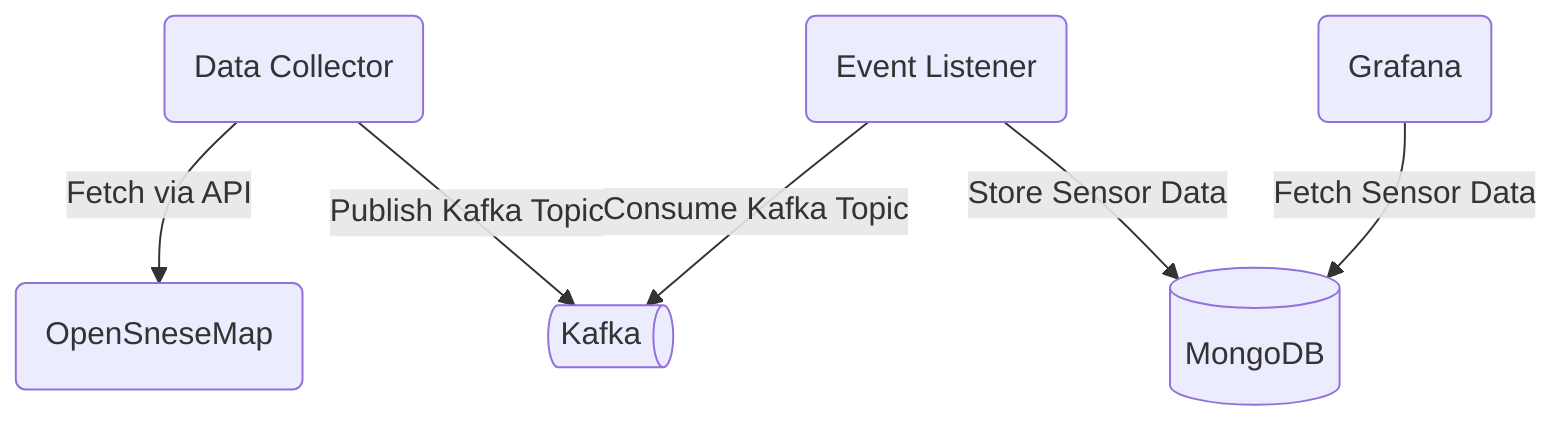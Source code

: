 flowchart TD
    OS(OpenSneseMap)
    DC(Data Collector)
    KK@{shape: das, label: "Kafka"}
    EL(Event Listener)
    DB[(MongoDB)]
    GN(Grafana)

    DC-->|Fetch via API|OS
    DC-->|Publish Kafka Topic|KK
    EL-->|Consume Kafka Topic|KK
    EL-->|Store Sensor Data|DB
    GN-->|Fetch Sensor Data|DB